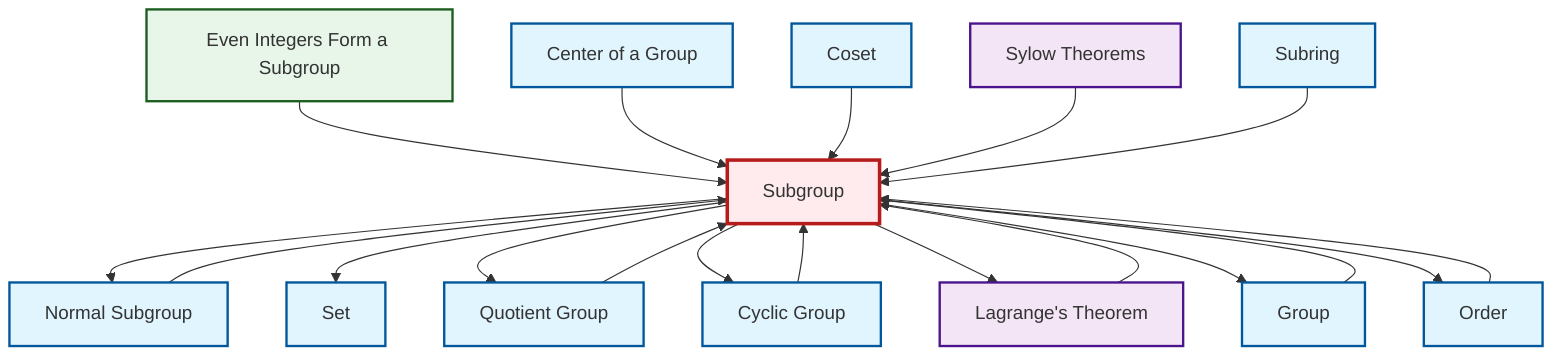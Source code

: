 graph TD
    classDef definition fill:#e1f5fe,stroke:#01579b,stroke-width:2px
    classDef theorem fill:#f3e5f5,stroke:#4a148c,stroke-width:2px
    classDef axiom fill:#fff3e0,stroke:#e65100,stroke-width:2px
    classDef example fill:#e8f5e9,stroke:#1b5e20,stroke-width:2px
    classDef current fill:#ffebee,stroke:#b71c1c,stroke-width:3px
    thm-sylow["Sylow Theorems"]:::theorem
    def-subgroup["Subgroup"]:::definition
    def-order["Order"]:::definition
    def-normal-subgroup["Normal Subgroup"]:::definition
    def-set["Set"]:::definition
    ex-even-integers-subgroup["Even Integers Form a Subgroup"]:::example
    def-coset["Coset"]:::definition
    def-center-of-group["Center of a Group"]:::definition
    def-cyclic-group["Cyclic Group"]:::definition
    def-group["Group"]:::definition
    def-subring["Subring"]:::definition
    def-quotient-group["Quotient Group"]:::definition
    thm-lagrange["Lagrange's Theorem"]:::theorem
    def-subgroup --> def-normal-subgroup
    def-subgroup --> def-set
    def-group --> def-subgroup
    def-subgroup --> def-quotient-group
    def-order --> def-subgroup
    def-quotient-group --> def-subgroup
    def-subgroup --> def-cyclic-group
    def-subgroup --> thm-lagrange
    ex-even-integers-subgroup --> def-subgroup
    def-center-of-group --> def-subgroup
    def-cyclic-group --> def-subgroup
    def-normal-subgroup --> def-subgroup
    def-subgroup --> def-group
    def-coset --> def-subgroup
    thm-lagrange --> def-subgroup
    def-subgroup --> def-order
    thm-sylow --> def-subgroup
    def-subring --> def-subgroup
    class def-subgroup current
